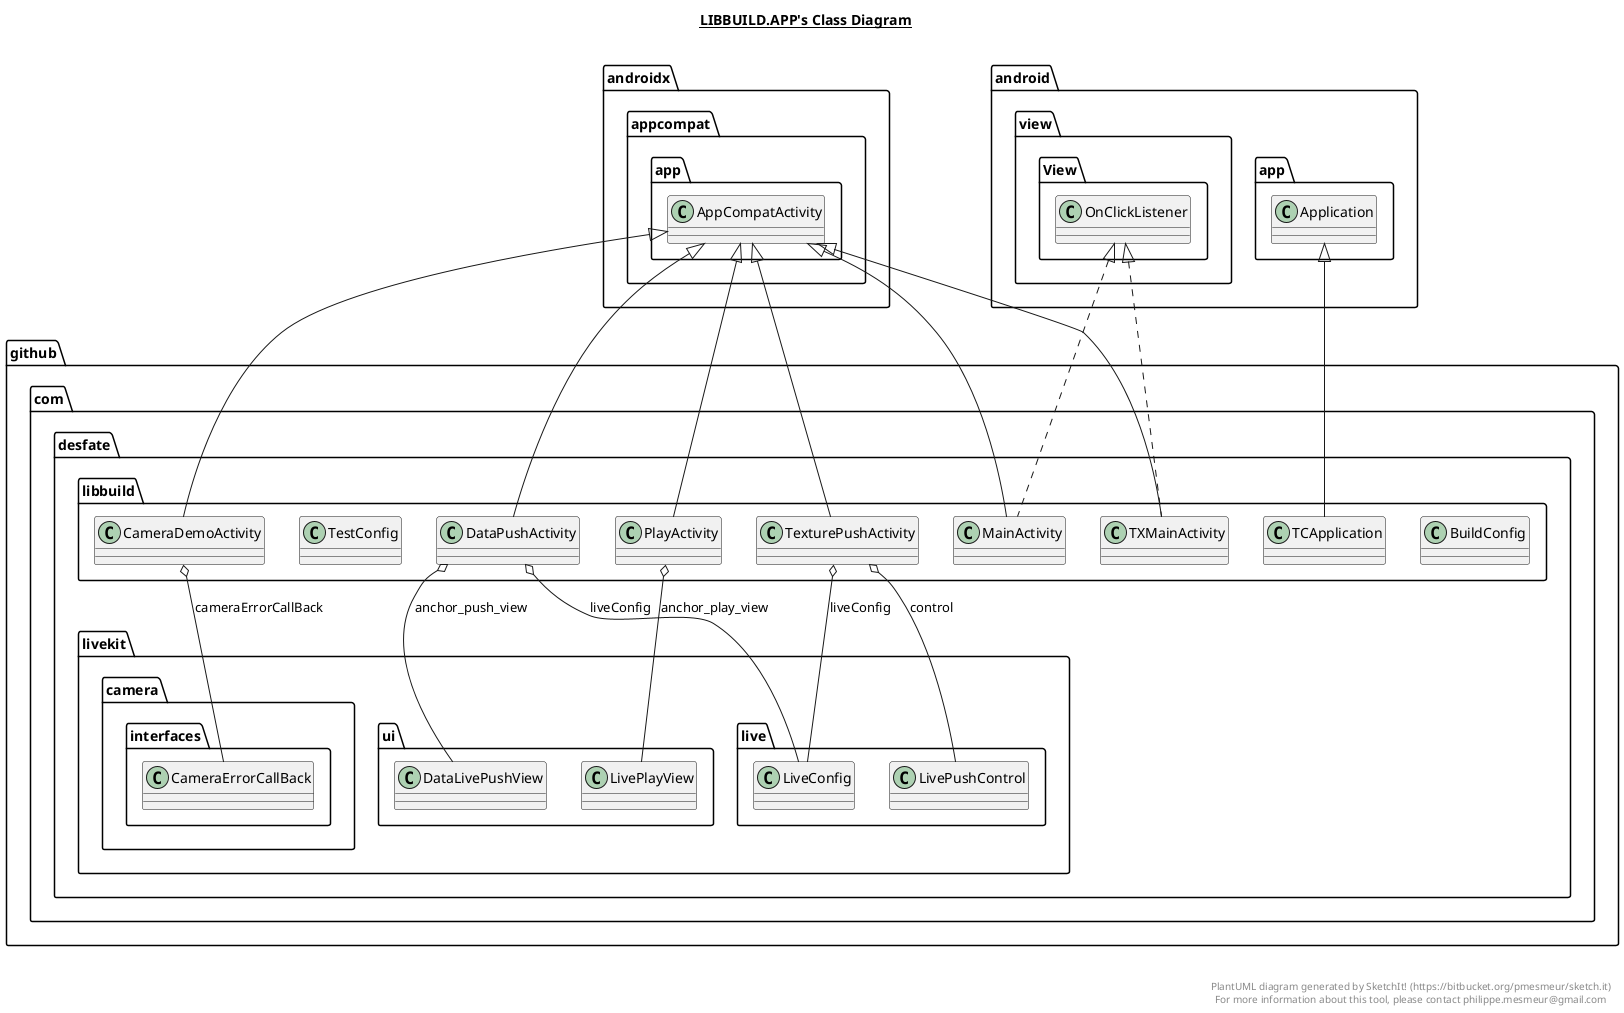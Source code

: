 @startuml

title __LIBBUILD.APP's Class Diagram__\n

  namespace github.com.desfate.libbuild {
    class github.com.desfate.libbuild.BuildConfig {
    }
  }
  

  namespace github.com.desfate.libbuild {
    class github.com.desfate.libbuild.CameraDemoActivity {
    }
  }
  

  namespace github.com.desfate.libbuild {
    class github.com.desfate.libbuild.DataPushActivity {
    }
  }
  

  namespace github.com.desfate.libbuild {
    class github.com.desfate.libbuild.MainActivity {
    }
  }
  

  namespace github.com.desfate.libbuild {
    class github.com.desfate.libbuild.PlayActivity {
    }
  }
  

  namespace github.com.desfate.libbuild {
    class github.com.desfate.libbuild.TCApplication {
    }
  }
  

  namespace github.com.desfate.libbuild {
    class github.com.desfate.libbuild.TXMainActivity {
    }
  }
  

  namespace github.com.desfate.libbuild {
    class github.com.desfate.libbuild.TestConfig {
    }
  }
  

  namespace github.com.desfate.libbuild {
    class github.com.desfate.libbuild.TexturePushActivity {
    }
  }
  

  github.com.desfate.libbuild.CameraDemoActivity -up-|> androidx.appcompat.app.AppCompatActivity
  github.com.desfate.libbuild.CameraDemoActivity o-- github.com.desfate.livekit.camera.interfaces.CameraErrorCallBack : cameraErrorCallBack
  github.com.desfate.libbuild.DataPushActivity -up-|> androidx.appcompat.app.AppCompatActivity
  github.com.desfate.libbuild.DataPushActivity o-- github.com.desfate.livekit.live.LiveConfig : liveConfig
  github.com.desfate.libbuild.DataPushActivity o-- github.com.desfate.livekit.ui.DataLivePushView : anchor_push_view
  github.com.desfate.libbuild.MainActivity .up.|> android.view.View.OnClickListener
  github.com.desfate.libbuild.MainActivity -up-|> androidx.appcompat.app.AppCompatActivity
  github.com.desfate.libbuild.PlayActivity -up-|> androidx.appcompat.app.AppCompatActivity
  github.com.desfate.libbuild.PlayActivity o-- github.com.desfate.livekit.ui.LivePlayView : anchor_play_view
  github.com.desfate.libbuild.TCApplication -up-|> android.app.Application
  github.com.desfate.libbuild.TXMainActivity .up.|> android.view.View.OnClickListener
  github.com.desfate.libbuild.TXMainActivity -up-|> androidx.appcompat.app.AppCompatActivity
  github.com.desfate.libbuild.TexturePushActivity -up-|> androidx.appcompat.app.AppCompatActivity
  github.com.desfate.libbuild.TexturePushActivity o-- github.com.desfate.livekit.live.LiveConfig : liveConfig
  github.com.desfate.libbuild.TexturePushActivity o-- github.com.desfate.livekit.live.LivePushControl : control


right footer


PlantUML diagram generated by SketchIt! (https://bitbucket.org/pmesmeur/sketch.it)
For more information about this tool, please contact philippe.mesmeur@gmail.com
endfooter

@enduml
